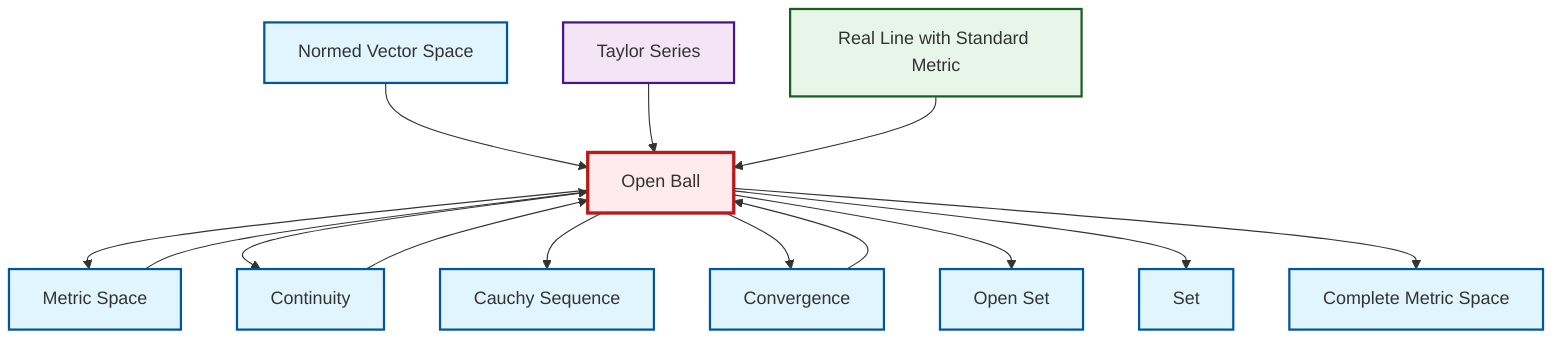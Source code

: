 graph TD
    classDef definition fill:#e1f5fe,stroke:#01579b,stroke-width:2px
    classDef theorem fill:#f3e5f5,stroke:#4a148c,stroke-width:2px
    classDef axiom fill:#fff3e0,stroke:#e65100,stroke-width:2px
    classDef example fill:#e8f5e9,stroke:#1b5e20,stroke-width:2px
    classDef current fill:#ffebee,stroke:#b71c1c,stroke-width:3px
    def-open-set["Open Set"]:::definition
    def-normed-vector-space["Normed Vector Space"]:::definition
    def-metric-space["Metric Space"]:::definition
    def-cauchy-sequence["Cauchy Sequence"]:::definition
    def-continuity["Continuity"]:::definition
    def-complete-metric-space["Complete Metric Space"]:::definition
    def-open-ball["Open Ball"]:::definition
    ex-real-line-metric["Real Line with Standard Metric"]:::example
    def-convergence["Convergence"]:::definition
    thm-taylor-series["Taylor Series"]:::theorem
    def-set["Set"]:::definition
    def-open-ball --> def-metric-space
    def-continuity --> def-open-ball
    def-open-ball --> def-continuity
    def-open-ball --> def-cauchy-sequence
    def-normed-vector-space --> def-open-ball
    def-open-ball --> def-convergence
    def-open-ball --> def-open-set
    def-convergence --> def-open-ball
    def-open-ball --> def-set
    def-open-ball --> def-complete-metric-space
    def-metric-space --> def-open-ball
    thm-taylor-series --> def-open-ball
    ex-real-line-metric --> def-open-ball
    class def-open-ball current